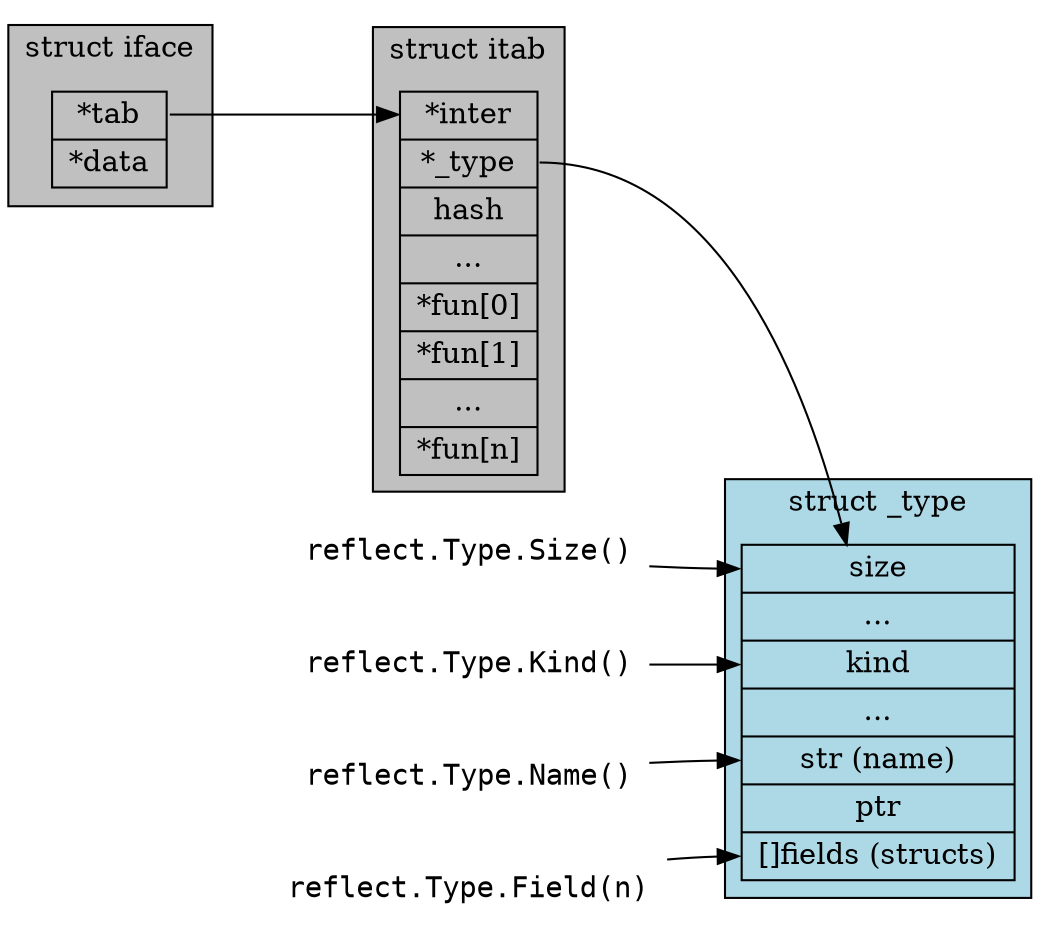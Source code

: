 digraph G {
  rankdir="LR";
  subgraph X {
    node [shape=record]
    subgraph cluster_0 {
			bgcolor=grey;
      label = "struct iface";
      iface [ label = " <iftab> *tab  | <data> *data " ];
    }
    subgraph cluster_1 {
      label = "struct itab";
			bgcolor=grey;
      itable [ label = " <itab> *inter  | <type> *_type | hash | ... | *fun[0] | *fun[1] | ... | *fun[n] " ];
    }
    subgraph cluster_3 {
      label = "struct _type";
			bgcolor=lightblue;
      type [ label = " <size> size | ... | <kind> kind | ...| <name> str (name) | ptr | <fields> []fields (structs)" ];
    }
  }

	node [fontname=courier, shape=none]
	"reflect.Type.Kind()" -> type:kind;
	"reflect.Type.Size()" -> type:size;
	"reflect.Type.Name()" -> type:name;

	"reflect.Type.Field(n)" -> type:fields;

  itable:type -> type;
  iface:iftab -> itable:itab;
}
